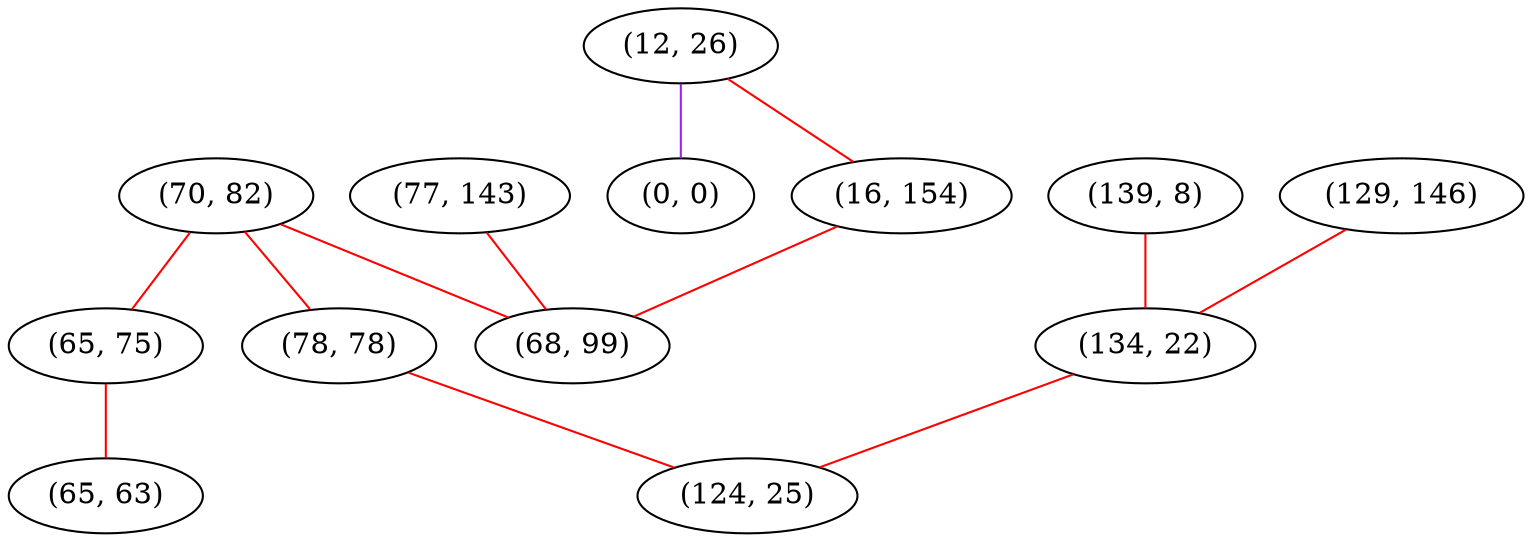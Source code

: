 graph "" {
"(70, 82)";
"(139, 8)";
"(12, 26)";
"(77, 143)";
"(129, 146)";
"(134, 22)";
"(0, 0)";
"(16, 154)";
"(68, 99)";
"(78, 78)";
"(65, 75)";
"(124, 25)";
"(65, 63)";
"(70, 82)" -- "(65, 75)"  [color=red, key=0, weight=1];
"(70, 82)" -- "(68, 99)"  [color=red, key=0, weight=1];
"(70, 82)" -- "(78, 78)"  [color=red, key=0, weight=1];
"(139, 8)" -- "(134, 22)"  [color=red, key=0, weight=1];
"(12, 26)" -- "(0, 0)"  [color=purple, key=0, weight=4];
"(12, 26)" -- "(16, 154)"  [color=red, key=0, weight=1];
"(77, 143)" -- "(68, 99)"  [color=red, key=0, weight=1];
"(129, 146)" -- "(134, 22)"  [color=red, key=0, weight=1];
"(134, 22)" -- "(124, 25)"  [color=red, key=0, weight=1];
"(16, 154)" -- "(68, 99)"  [color=red, key=0, weight=1];
"(78, 78)" -- "(124, 25)"  [color=red, key=0, weight=1];
"(65, 75)" -- "(65, 63)"  [color=red, key=0, weight=1];
}
